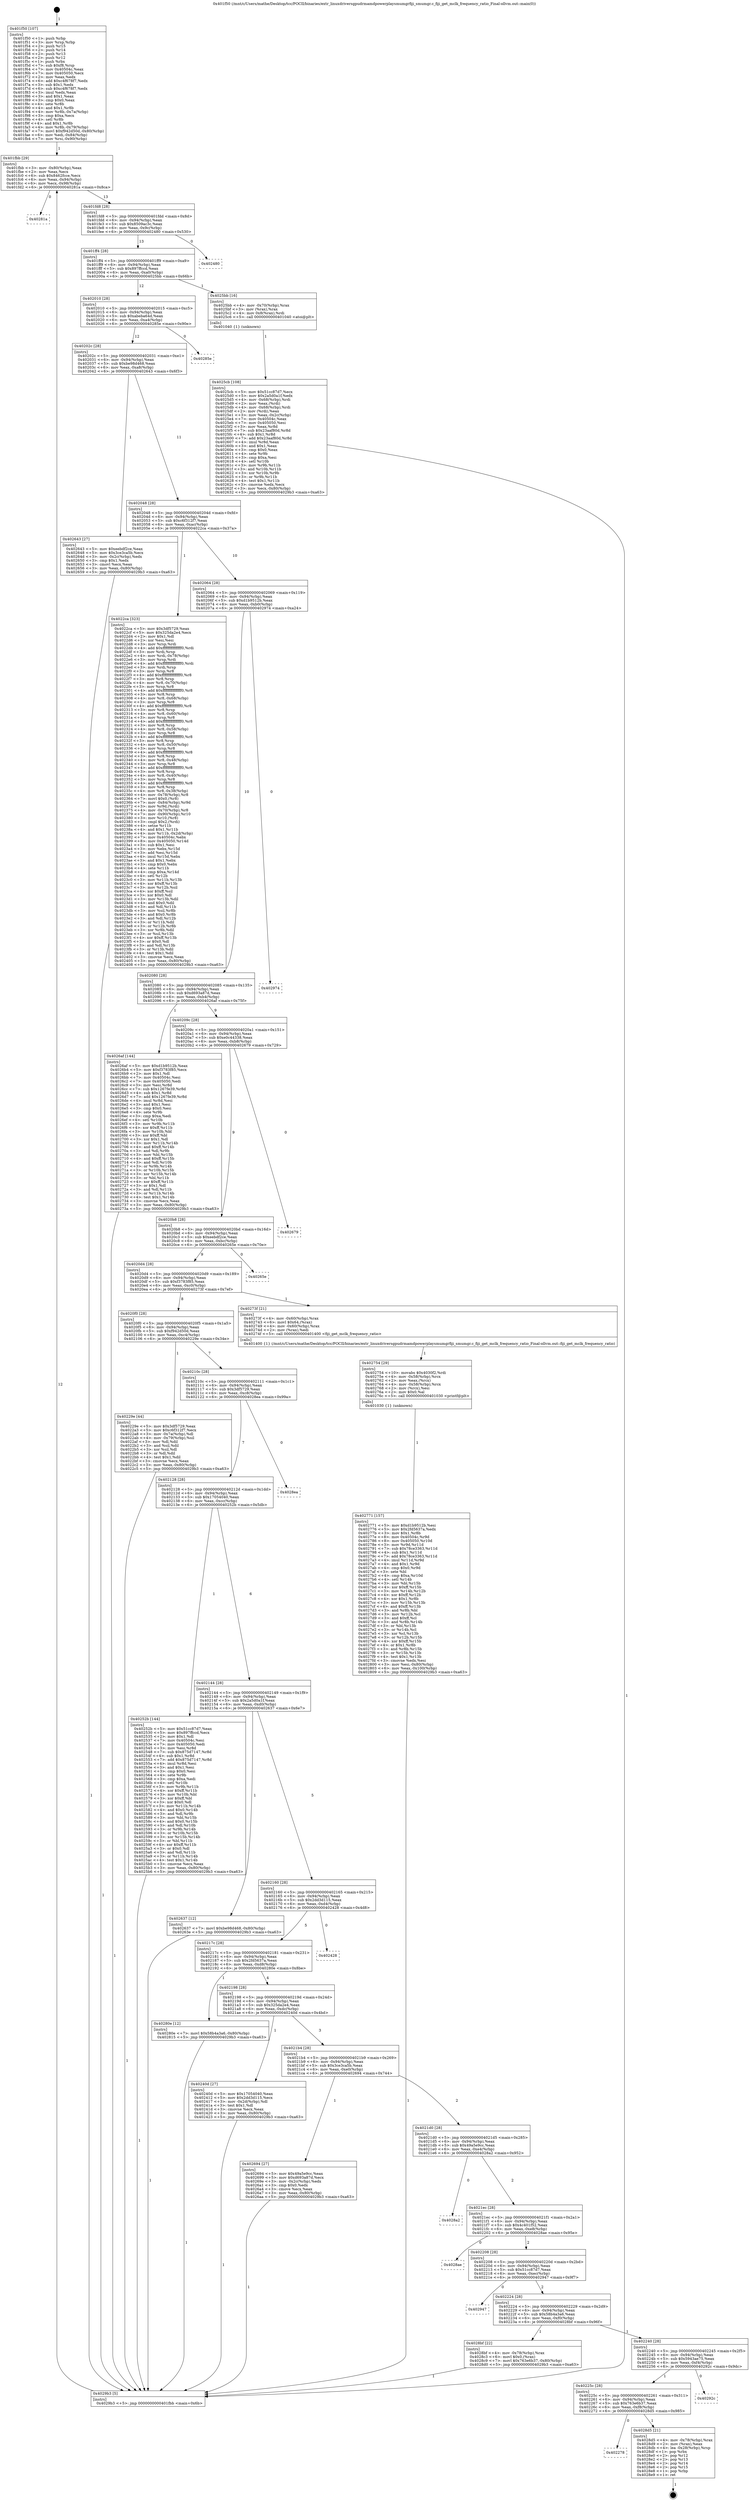 digraph "0x401f50" {
  label = "0x401f50 (/mnt/c/Users/mathe/Desktop/tcc/POCII/binaries/extr_linuxdriversgpudrmamdpowerplaysmumgrfiji_smumgr.c_fiji_get_mclk_frequency_ratio_Final-ollvm.out::main(0))"
  labelloc = "t"
  node[shape=record]

  Entry [label="",width=0.3,height=0.3,shape=circle,fillcolor=black,style=filled]
  "0x401fbb" [label="{
     0x401fbb [29]\l
     | [instrs]\l
     &nbsp;&nbsp;0x401fbb \<+3\>: mov -0x80(%rbp),%eax\l
     &nbsp;&nbsp;0x401fbe \<+2\>: mov %eax,%ecx\l
     &nbsp;&nbsp;0x401fc0 \<+6\>: sub $0x8462fcce,%ecx\l
     &nbsp;&nbsp;0x401fc6 \<+6\>: mov %eax,-0x94(%rbp)\l
     &nbsp;&nbsp;0x401fcc \<+6\>: mov %ecx,-0x98(%rbp)\l
     &nbsp;&nbsp;0x401fd2 \<+6\>: je 000000000040281a \<main+0x8ca\>\l
  }"]
  "0x40281a" [label="{
     0x40281a\l
  }", style=dashed]
  "0x401fd8" [label="{
     0x401fd8 [28]\l
     | [instrs]\l
     &nbsp;&nbsp;0x401fd8 \<+5\>: jmp 0000000000401fdd \<main+0x8d\>\l
     &nbsp;&nbsp;0x401fdd \<+6\>: mov -0x94(%rbp),%eax\l
     &nbsp;&nbsp;0x401fe3 \<+5\>: sub $0x8509ac3c,%eax\l
     &nbsp;&nbsp;0x401fe8 \<+6\>: mov %eax,-0x9c(%rbp)\l
     &nbsp;&nbsp;0x401fee \<+6\>: je 0000000000402480 \<main+0x530\>\l
  }"]
  Exit [label="",width=0.3,height=0.3,shape=circle,fillcolor=black,style=filled,peripheries=2]
  "0x402480" [label="{
     0x402480\l
  }", style=dashed]
  "0x401ff4" [label="{
     0x401ff4 [28]\l
     | [instrs]\l
     &nbsp;&nbsp;0x401ff4 \<+5\>: jmp 0000000000401ff9 \<main+0xa9\>\l
     &nbsp;&nbsp;0x401ff9 \<+6\>: mov -0x94(%rbp),%eax\l
     &nbsp;&nbsp;0x401fff \<+5\>: sub $0x897ffccd,%eax\l
     &nbsp;&nbsp;0x402004 \<+6\>: mov %eax,-0xa0(%rbp)\l
     &nbsp;&nbsp;0x40200a \<+6\>: je 00000000004025bb \<main+0x66b\>\l
  }"]
  "0x402278" [label="{
     0x402278\l
  }", style=dashed]
  "0x4025bb" [label="{
     0x4025bb [16]\l
     | [instrs]\l
     &nbsp;&nbsp;0x4025bb \<+4\>: mov -0x70(%rbp),%rax\l
     &nbsp;&nbsp;0x4025bf \<+3\>: mov (%rax),%rax\l
     &nbsp;&nbsp;0x4025c2 \<+4\>: mov 0x8(%rax),%rdi\l
     &nbsp;&nbsp;0x4025c6 \<+5\>: call 0000000000401040 \<atoi@plt\>\l
     | [calls]\l
     &nbsp;&nbsp;0x401040 \{1\} (unknown)\l
  }"]
  "0x402010" [label="{
     0x402010 [28]\l
     | [instrs]\l
     &nbsp;&nbsp;0x402010 \<+5\>: jmp 0000000000402015 \<main+0xc5\>\l
     &nbsp;&nbsp;0x402015 \<+6\>: mov -0x94(%rbp),%eax\l
     &nbsp;&nbsp;0x40201b \<+5\>: sub $0xabeba64d,%eax\l
     &nbsp;&nbsp;0x402020 \<+6\>: mov %eax,-0xa4(%rbp)\l
     &nbsp;&nbsp;0x402026 \<+6\>: je 000000000040285e \<main+0x90e\>\l
  }"]
  "0x4028d5" [label="{
     0x4028d5 [21]\l
     | [instrs]\l
     &nbsp;&nbsp;0x4028d5 \<+4\>: mov -0x78(%rbp),%rax\l
     &nbsp;&nbsp;0x4028d9 \<+2\>: mov (%rax),%eax\l
     &nbsp;&nbsp;0x4028db \<+4\>: lea -0x28(%rbp),%rsp\l
     &nbsp;&nbsp;0x4028df \<+1\>: pop %rbx\l
     &nbsp;&nbsp;0x4028e0 \<+2\>: pop %r12\l
     &nbsp;&nbsp;0x4028e2 \<+2\>: pop %r13\l
     &nbsp;&nbsp;0x4028e4 \<+2\>: pop %r14\l
     &nbsp;&nbsp;0x4028e6 \<+2\>: pop %r15\l
     &nbsp;&nbsp;0x4028e8 \<+1\>: pop %rbp\l
     &nbsp;&nbsp;0x4028e9 \<+1\>: ret\l
  }"]
  "0x40285e" [label="{
     0x40285e\l
  }", style=dashed]
  "0x40202c" [label="{
     0x40202c [28]\l
     | [instrs]\l
     &nbsp;&nbsp;0x40202c \<+5\>: jmp 0000000000402031 \<main+0xe1\>\l
     &nbsp;&nbsp;0x402031 \<+6\>: mov -0x94(%rbp),%eax\l
     &nbsp;&nbsp;0x402037 \<+5\>: sub $0xbe98d468,%eax\l
     &nbsp;&nbsp;0x40203c \<+6\>: mov %eax,-0xa8(%rbp)\l
     &nbsp;&nbsp;0x402042 \<+6\>: je 0000000000402643 \<main+0x6f3\>\l
  }"]
  "0x40225c" [label="{
     0x40225c [28]\l
     | [instrs]\l
     &nbsp;&nbsp;0x40225c \<+5\>: jmp 0000000000402261 \<main+0x311\>\l
     &nbsp;&nbsp;0x402261 \<+6\>: mov -0x94(%rbp),%eax\l
     &nbsp;&nbsp;0x402267 \<+5\>: sub $0x763e6b37,%eax\l
     &nbsp;&nbsp;0x40226c \<+6\>: mov %eax,-0xf8(%rbp)\l
     &nbsp;&nbsp;0x402272 \<+6\>: je 00000000004028d5 \<main+0x985\>\l
  }"]
  "0x402643" [label="{
     0x402643 [27]\l
     | [instrs]\l
     &nbsp;&nbsp;0x402643 \<+5\>: mov $0xeebdf2ce,%eax\l
     &nbsp;&nbsp;0x402648 \<+5\>: mov $0x3ce3ca5b,%ecx\l
     &nbsp;&nbsp;0x40264d \<+3\>: mov -0x2c(%rbp),%edx\l
     &nbsp;&nbsp;0x402650 \<+3\>: cmp $0x1,%edx\l
     &nbsp;&nbsp;0x402653 \<+3\>: cmovl %ecx,%eax\l
     &nbsp;&nbsp;0x402656 \<+3\>: mov %eax,-0x80(%rbp)\l
     &nbsp;&nbsp;0x402659 \<+5\>: jmp 00000000004029b3 \<main+0xa63\>\l
  }"]
  "0x402048" [label="{
     0x402048 [28]\l
     | [instrs]\l
     &nbsp;&nbsp;0x402048 \<+5\>: jmp 000000000040204d \<main+0xfd\>\l
     &nbsp;&nbsp;0x40204d \<+6\>: mov -0x94(%rbp),%eax\l
     &nbsp;&nbsp;0x402053 \<+5\>: sub $0xc6f312f7,%eax\l
     &nbsp;&nbsp;0x402058 \<+6\>: mov %eax,-0xac(%rbp)\l
     &nbsp;&nbsp;0x40205e \<+6\>: je 00000000004022ca \<main+0x37a\>\l
  }"]
  "0x40292c" [label="{
     0x40292c\l
  }", style=dashed]
  "0x4022ca" [label="{
     0x4022ca [323]\l
     | [instrs]\l
     &nbsp;&nbsp;0x4022ca \<+5\>: mov $0x3df5729,%eax\l
     &nbsp;&nbsp;0x4022cf \<+5\>: mov $0x325da2e4,%ecx\l
     &nbsp;&nbsp;0x4022d4 \<+2\>: mov $0x1,%dl\l
     &nbsp;&nbsp;0x4022d6 \<+2\>: xor %esi,%esi\l
     &nbsp;&nbsp;0x4022d8 \<+3\>: mov %rsp,%rdi\l
     &nbsp;&nbsp;0x4022db \<+4\>: add $0xfffffffffffffff0,%rdi\l
     &nbsp;&nbsp;0x4022df \<+3\>: mov %rdi,%rsp\l
     &nbsp;&nbsp;0x4022e2 \<+4\>: mov %rdi,-0x78(%rbp)\l
     &nbsp;&nbsp;0x4022e6 \<+3\>: mov %rsp,%rdi\l
     &nbsp;&nbsp;0x4022e9 \<+4\>: add $0xfffffffffffffff0,%rdi\l
     &nbsp;&nbsp;0x4022ed \<+3\>: mov %rdi,%rsp\l
     &nbsp;&nbsp;0x4022f0 \<+3\>: mov %rsp,%r8\l
     &nbsp;&nbsp;0x4022f3 \<+4\>: add $0xfffffffffffffff0,%r8\l
     &nbsp;&nbsp;0x4022f7 \<+3\>: mov %r8,%rsp\l
     &nbsp;&nbsp;0x4022fa \<+4\>: mov %r8,-0x70(%rbp)\l
     &nbsp;&nbsp;0x4022fe \<+3\>: mov %rsp,%r8\l
     &nbsp;&nbsp;0x402301 \<+4\>: add $0xfffffffffffffff0,%r8\l
     &nbsp;&nbsp;0x402305 \<+3\>: mov %r8,%rsp\l
     &nbsp;&nbsp;0x402308 \<+4\>: mov %r8,-0x68(%rbp)\l
     &nbsp;&nbsp;0x40230c \<+3\>: mov %rsp,%r8\l
     &nbsp;&nbsp;0x40230f \<+4\>: add $0xfffffffffffffff0,%r8\l
     &nbsp;&nbsp;0x402313 \<+3\>: mov %r8,%rsp\l
     &nbsp;&nbsp;0x402316 \<+4\>: mov %r8,-0x60(%rbp)\l
     &nbsp;&nbsp;0x40231a \<+3\>: mov %rsp,%r8\l
     &nbsp;&nbsp;0x40231d \<+4\>: add $0xfffffffffffffff0,%r8\l
     &nbsp;&nbsp;0x402321 \<+3\>: mov %r8,%rsp\l
     &nbsp;&nbsp;0x402324 \<+4\>: mov %r8,-0x58(%rbp)\l
     &nbsp;&nbsp;0x402328 \<+3\>: mov %rsp,%r8\l
     &nbsp;&nbsp;0x40232b \<+4\>: add $0xfffffffffffffff0,%r8\l
     &nbsp;&nbsp;0x40232f \<+3\>: mov %r8,%rsp\l
     &nbsp;&nbsp;0x402332 \<+4\>: mov %r8,-0x50(%rbp)\l
     &nbsp;&nbsp;0x402336 \<+3\>: mov %rsp,%r8\l
     &nbsp;&nbsp;0x402339 \<+4\>: add $0xfffffffffffffff0,%r8\l
     &nbsp;&nbsp;0x40233d \<+3\>: mov %r8,%rsp\l
     &nbsp;&nbsp;0x402340 \<+4\>: mov %r8,-0x48(%rbp)\l
     &nbsp;&nbsp;0x402344 \<+3\>: mov %rsp,%r8\l
     &nbsp;&nbsp;0x402347 \<+4\>: add $0xfffffffffffffff0,%r8\l
     &nbsp;&nbsp;0x40234b \<+3\>: mov %r8,%rsp\l
     &nbsp;&nbsp;0x40234e \<+4\>: mov %r8,-0x40(%rbp)\l
     &nbsp;&nbsp;0x402352 \<+3\>: mov %rsp,%r8\l
     &nbsp;&nbsp;0x402355 \<+4\>: add $0xfffffffffffffff0,%r8\l
     &nbsp;&nbsp;0x402359 \<+3\>: mov %r8,%rsp\l
     &nbsp;&nbsp;0x40235c \<+4\>: mov %r8,-0x38(%rbp)\l
     &nbsp;&nbsp;0x402360 \<+4\>: mov -0x78(%rbp),%r8\l
     &nbsp;&nbsp;0x402364 \<+7\>: movl $0x0,(%r8)\l
     &nbsp;&nbsp;0x40236b \<+7\>: mov -0x84(%rbp),%r9d\l
     &nbsp;&nbsp;0x402372 \<+3\>: mov %r9d,(%rdi)\l
     &nbsp;&nbsp;0x402375 \<+4\>: mov -0x70(%rbp),%r8\l
     &nbsp;&nbsp;0x402379 \<+7\>: mov -0x90(%rbp),%r10\l
     &nbsp;&nbsp;0x402380 \<+3\>: mov %r10,(%r8)\l
     &nbsp;&nbsp;0x402383 \<+3\>: cmpl $0x2,(%rdi)\l
     &nbsp;&nbsp;0x402386 \<+4\>: setne %r11b\l
     &nbsp;&nbsp;0x40238a \<+4\>: and $0x1,%r11b\l
     &nbsp;&nbsp;0x40238e \<+4\>: mov %r11b,-0x2d(%rbp)\l
     &nbsp;&nbsp;0x402392 \<+7\>: mov 0x40504c,%ebx\l
     &nbsp;&nbsp;0x402399 \<+8\>: mov 0x405050,%r14d\l
     &nbsp;&nbsp;0x4023a1 \<+3\>: sub $0x1,%esi\l
     &nbsp;&nbsp;0x4023a4 \<+3\>: mov %ebx,%r15d\l
     &nbsp;&nbsp;0x4023a7 \<+3\>: add %esi,%r15d\l
     &nbsp;&nbsp;0x4023aa \<+4\>: imul %r15d,%ebx\l
     &nbsp;&nbsp;0x4023ae \<+3\>: and $0x1,%ebx\l
     &nbsp;&nbsp;0x4023b1 \<+3\>: cmp $0x0,%ebx\l
     &nbsp;&nbsp;0x4023b4 \<+4\>: sete %r11b\l
     &nbsp;&nbsp;0x4023b8 \<+4\>: cmp $0xa,%r14d\l
     &nbsp;&nbsp;0x4023bc \<+4\>: setl %r12b\l
     &nbsp;&nbsp;0x4023c0 \<+3\>: mov %r11b,%r13b\l
     &nbsp;&nbsp;0x4023c3 \<+4\>: xor $0xff,%r13b\l
     &nbsp;&nbsp;0x4023c7 \<+3\>: mov %r12b,%sil\l
     &nbsp;&nbsp;0x4023ca \<+4\>: xor $0xff,%sil\l
     &nbsp;&nbsp;0x4023ce \<+3\>: xor $0x0,%dl\l
     &nbsp;&nbsp;0x4023d1 \<+3\>: mov %r13b,%dil\l
     &nbsp;&nbsp;0x4023d4 \<+4\>: and $0x0,%dil\l
     &nbsp;&nbsp;0x4023d8 \<+3\>: and %dl,%r11b\l
     &nbsp;&nbsp;0x4023db \<+3\>: mov %sil,%r8b\l
     &nbsp;&nbsp;0x4023de \<+4\>: and $0x0,%r8b\l
     &nbsp;&nbsp;0x4023e2 \<+3\>: and %dl,%r12b\l
     &nbsp;&nbsp;0x4023e5 \<+3\>: or %r11b,%dil\l
     &nbsp;&nbsp;0x4023e8 \<+3\>: or %r12b,%r8b\l
     &nbsp;&nbsp;0x4023eb \<+3\>: xor %r8b,%dil\l
     &nbsp;&nbsp;0x4023ee \<+3\>: or %sil,%r13b\l
     &nbsp;&nbsp;0x4023f1 \<+4\>: xor $0xff,%r13b\l
     &nbsp;&nbsp;0x4023f5 \<+3\>: or $0x0,%dl\l
     &nbsp;&nbsp;0x4023f8 \<+3\>: and %dl,%r13b\l
     &nbsp;&nbsp;0x4023fb \<+3\>: or %r13b,%dil\l
     &nbsp;&nbsp;0x4023fe \<+4\>: test $0x1,%dil\l
     &nbsp;&nbsp;0x402402 \<+3\>: cmovne %ecx,%eax\l
     &nbsp;&nbsp;0x402405 \<+3\>: mov %eax,-0x80(%rbp)\l
     &nbsp;&nbsp;0x402408 \<+5\>: jmp 00000000004029b3 \<main+0xa63\>\l
  }"]
  "0x402064" [label="{
     0x402064 [28]\l
     | [instrs]\l
     &nbsp;&nbsp;0x402064 \<+5\>: jmp 0000000000402069 \<main+0x119\>\l
     &nbsp;&nbsp;0x402069 \<+6\>: mov -0x94(%rbp),%eax\l
     &nbsp;&nbsp;0x40206f \<+5\>: sub $0xd1b9512b,%eax\l
     &nbsp;&nbsp;0x402074 \<+6\>: mov %eax,-0xb0(%rbp)\l
     &nbsp;&nbsp;0x40207a \<+6\>: je 0000000000402974 \<main+0xa24\>\l
  }"]
  "0x402240" [label="{
     0x402240 [28]\l
     | [instrs]\l
     &nbsp;&nbsp;0x402240 \<+5\>: jmp 0000000000402245 \<main+0x2f5\>\l
     &nbsp;&nbsp;0x402245 \<+6\>: mov -0x94(%rbp),%eax\l
     &nbsp;&nbsp;0x40224b \<+5\>: sub $0x5943ae75,%eax\l
     &nbsp;&nbsp;0x402250 \<+6\>: mov %eax,-0xf4(%rbp)\l
     &nbsp;&nbsp;0x402256 \<+6\>: je 000000000040292c \<main+0x9dc\>\l
  }"]
  "0x402974" [label="{
     0x402974\l
  }", style=dashed]
  "0x402080" [label="{
     0x402080 [28]\l
     | [instrs]\l
     &nbsp;&nbsp;0x402080 \<+5\>: jmp 0000000000402085 \<main+0x135\>\l
     &nbsp;&nbsp;0x402085 \<+6\>: mov -0x94(%rbp),%eax\l
     &nbsp;&nbsp;0x40208b \<+5\>: sub $0xd693a87d,%eax\l
     &nbsp;&nbsp;0x402090 \<+6\>: mov %eax,-0xb4(%rbp)\l
     &nbsp;&nbsp;0x402096 \<+6\>: je 00000000004026af \<main+0x75f\>\l
  }"]
  "0x4028bf" [label="{
     0x4028bf [22]\l
     | [instrs]\l
     &nbsp;&nbsp;0x4028bf \<+4\>: mov -0x78(%rbp),%rax\l
     &nbsp;&nbsp;0x4028c3 \<+6\>: movl $0x0,(%rax)\l
     &nbsp;&nbsp;0x4028c9 \<+7\>: movl $0x763e6b37,-0x80(%rbp)\l
     &nbsp;&nbsp;0x4028d0 \<+5\>: jmp 00000000004029b3 \<main+0xa63\>\l
  }"]
  "0x4026af" [label="{
     0x4026af [144]\l
     | [instrs]\l
     &nbsp;&nbsp;0x4026af \<+5\>: mov $0xd1b9512b,%eax\l
     &nbsp;&nbsp;0x4026b4 \<+5\>: mov $0xf3783f85,%ecx\l
     &nbsp;&nbsp;0x4026b9 \<+2\>: mov $0x1,%dl\l
     &nbsp;&nbsp;0x4026bb \<+7\>: mov 0x40504c,%esi\l
     &nbsp;&nbsp;0x4026c2 \<+7\>: mov 0x405050,%edi\l
     &nbsp;&nbsp;0x4026c9 \<+3\>: mov %esi,%r8d\l
     &nbsp;&nbsp;0x4026cc \<+7\>: sub $0x1267fe39,%r8d\l
     &nbsp;&nbsp;0x4026d3 \<+4\>: sub $0x1,%r8d\l
     &nbsp;&nbsp;0x4026d7 \<+7\>: add $0x1267fe39,%r8d\l
     &nbsp;&nbsp;0x4026de \<+4\>: imul %r8d,%esi\l
     &nbsp;&nbsp;0x4026e2 \<+3\>: and $0x1,%esi\l
     &nbsp;&nbsp;0x4026e5 \<+3\>: cmp $0x0,%esi\l
     &nbsp;&nbsp;0x4026e8 \<+4\>: sete %r9b\l
     &nbsp;&nbsp;0x4026ec \<+3\>: cmp $0xa,%edi\l
     &nbsp;&nbsp;0x4026ef \<+4\>: setl %r10b\l
     &nbsp;&nbsp;0x4026f3 \<+3\>: mov %r9b,%r11b\l
     &nbsp;&nbsp;0x4026f6 \<+4\>: xor $0xff,%r11b\l
     &nbsp;&nbsp;0x4026fa \<+3\>: mov %r10b,%bl\l
     &nbsp;&nbsp;0x4026fd \<+3\>: xor $0xff,%bl\l
     &nbsp;&nbsp;0x402700 \<+3\>: xor $0x1,%dl\l
     &nbsp;&nbsp;0x402703 \<+3\>: mov %r11b,%r14b\l
     &nbsp;&nbsp;0x402706 \<+4\>: and $0xff,%r14b\l
     &nbsp;&nbsp;0x40270a \<+3\>: and %dl,%r9b\l
     &nbsp;&nbsp;0x40270d \<+3\>: mov %bl,%r15b\l
     &nbsp;&nbsp;0x402710 \<+4\>: and $0xff,%r15b\l
     &nbsp;&nbsp;0x402714 \<+3\>: and %dl,%r10b\l
     &nbsp;&nbsp;0x402717 \<+3\>: or %r9b,%r14b\l
     &nbsp;&nbsp;0x40271a \<+3\>: or %r10b,%r15b\l
     &nbsp;&nbsp;0x40271d \<+3\>: xor %r15b,%r14b\l
     &nbsp;&nbsp;0x402720 \<+3\>: or %bl,%r11b\l
     &nbsp;&nbsp;0x402723 \<+4\>: xor $0xff,%r11b\l
     &nbsp;&nbsp;0x402727 \<+3\>: or $0x1,%dl\l
     &nbsp;&nbsp;0x40272a \<+3\>: and %dl,%r11b\l
     &nbsp;&nbsp;0x40272d \<+3\>: or %r11b,%r14b\l
     &nbsp;&nbsp;0x402730 \<+4\>: test $0x1,%r14b\l
     &nbsp;&nbsp;0x402734 \<+3\>: cmovne %ecx,%eax\l
     &nbsp;&nbsp;0x402737 \<+3\>: mov %eax,-0x80(%rbp)\l
     &nbsp;&nbsp;0x40273a \<+5\>: jmp 00000000004029b3 \<main+0xa63\>\l
  }"]
  "0x40209c" [label="{
     0x40209c [28]\l
     | [instrs]\l
     &nbsp;&nbsp;0x40209c \<+5\>: jmp 00000000004020a1 \<main+0x151\>\l
     &nbsp;&nbsp;0x4020a1 \<+6\>: mov -0x94(%rbp),%eax\l
     &nbsp;&nbsp;0x4020a7 \<+5\>: sub $0xe0c44338,%eax\l
     &nbsp;&nbsp;0x4020ac \<+6\>: mov %eax,-0xb8(%rbp)\l
     &nbsp;&nbsp;0x4020b2 \<+6\>: je 0000000000402679 \<main+0x729\>\l
  }"]
  "0x402224" [label="{
     0x402224 [28]\l
     | [instrs]\l
     &nbsp;&nbsp;0x402224 \<+5\>: jmp 0000000000402229 \<main+0x2d9\>\l
     &nbsp;&nbsp;0x402229 \<+6\>: mov -0x94(%rbp),%eax\l
     &nbsp;&nbsp;0x40222f \<+5\>: sub $0x58b4a3a6,%eax\l
     &nbsp;&nbsp;0x402234 \<+6\>: mov %eax,-0xf0(%rbp)\l
     &nbsp;&nbsp;0x40223a \<+6\>: je 00000000004028bf \<main+0x96f\>\l
  }"]
  "0x402679" [label="{
     0x402679\l
  }", style=dashed]
  "0x4020b8" [label="{
     0x4020b8 [28]\l
     | [instrs]\l
     &nbsp;&nbsp;0x4020b8 \<+5\>: jmp 00000000004020bd \<main+0x16d\>\l
     &nbsp;&nbsp;0x4020bd \<+6\>: mov -0x94(%rbp),%eax\l
     &nbsp;&nbsp;0x4020c3 \<+5\>: sub $0xeebdf2ce,%eax\l
     &nbsp;&nbsp;0x4020c8 \<+6\>: mov %eax,-0xbc(%rbp)\l
     &nbsp;&nbsp;0x4020ce \<+6\>: je 000000000040265e \<main+0x70e\>\l
  }"]
  "0x402947" [label="{
     0x402947\l
  }", style=dashed]
  "0x40265e" [label="{
     0x40265e\l
  }", style=dashed]
  "0x4020d4" [label="{
     0x4020d4 [28]\l
     | [instrs]\l
     &nbsp;&nbsp;0x4020d4 \<+5\>: jmp 00000000004020d9 \<main+0x189\>\l
     &nbsp;&nbsp;0x4020d9 \<+6\>: mov -0x94(%rbp),%eax\l
     &nbsp;&nbsp;0x4020df \<+5\>: sub $0xf3783f85,%eax\l
     &nbsp;&nbsp;0x4020e4 \<+6\>: mov %eax,-0xc0(%rbp)\l
     &nbsp;&nbsp;0x4020ea \<+6\>: je 000000000040273f \<main+0x7ef\>\l
  }"]
  "0x402208" [label="{
     0x402208 [28]\l
     | [instrs]\l
     &nbsp;&nbsp;0x402208 \<+5\>: jmp 000000000040220d \<main+0x2bd\>\l
     &nbsp;&nbsp;0x40220d \<+6\>: mov -0x94(%rbp),%eax\l
     &nbsp;&nbsp;0x402213 \<+5\>: sub $0x51cc87d7,%eax\l
     &nbsp;&nbsp;0x402218 \<+6\>: mov %eax,-0xec(%rbp)\l
     &nbsp;&nbsp;0x40221e \<+6\>: je 0000000000402947 \<main+0x9f7\>\l
  }"]
  "0x40273f" [label="{
     0x40273f [21]\l
     | [instrs]\l
     &nbsp;&nbsp;0x40273f \<+4\>: mov -0x60(%rbp),%rax\l
     &nbsp;&nbsp;0x402743 \<+6\>: movl $0x64,(%rax)\l
     &nbsp;&nbsp;0x402749 \<+4\>: mov -0x60(%rbp),%rax\l
     &nbsp;&nbsp;0x40274d \<+2\>: mov (%rax),%edi\l
     &nbsp;&nbsp;0x40274f \<+5\>: call 0000000000401400 \<fiji_get_mclk_frequency_ratio\>\l
     | [calls]\l
     &nbsp;&nbsp;0x401400 \{1\} (/mnt/c/Users/mathe/Desktop/tcc/POCII/binaries/extr_linuxdriversgpudrmamdpowerplaysmumgrfiji_smumgr.c_fiji_get_mclk_frequency_ratio_Final-ollvm.out::fiji_get_mclk_frequency_ratio)\l
  }"]
  "0x4020f0" [label="{
     0x4020f0 [28]\l
     | [instrs]\l
     &nbsp;&nbsp;0x4020f0 \<+5\>: jmp 00000000004020f5 \<main+0x1a5\>\l
     &nbsp;&nbsp;0x4020f5 \<+6\>: mov -0x94(%rbp),%eax\l
     &nbsp;&nbsp;0x4020fb \<+5\>: sub $0xf942d50d,%eax\l
     &nbsp;&nbsp;0x402100 \<+6\>: mov %eax,-0xc4(%rbp)\l
     &nbsp;&nbsp;0x402106 \<+6\>: je 000000000040229e \<main+0x34e\>\l
  }"]
  "0x4028ae" [label="{
     0x4028ae\l
  }", style=dashed]
  "0x40229e" [label="{
     0x40229e [44]\l
     | [instrs]\l
     &nbsp;&nbsp;0x40229e \<+5\>: mov $0x3df5729,%eax\l
     &nbsp;&nbsp;0x4022a3 \<+5\>: mov $0xc6f312f7,%ecx\l
     &nbsp;&nbsp;0x4022a8 \<+3\>: mov -0x7a(%rbp),%dl\l
     &nbsp;&nbsp;0x4022ab \<+4\>: mov -0x79(%rbp),%sil\l
     &nbsp;&nbsp;0x4022af \<+3\>: mov %dl,%dil\l
     &nbsp;&nbsp;0x4022b2 \<+3\>: and %sil,%dil\l
     &nbsp;&nbsp;0x4022b5 \<+3\>: xor %sil,%dl\l
     &nbsp;&nbsp;0x4022b8 \<+3\>: or %dl,%dil\l
     &nbsp;&nbsp;0x4022bb \<+4\>: test $0x1,%dil\l
     &nbsp;&nbsp;0x4022bf \<+3\>: cmovne %ecx,%eax\l
     &nbsp;&nbsp;0x4022c2 \<+3\>: mov %eax,-0x80(%rbp)\l
     &nbsp;&nbsp;0x4022c5 \<+5\>: jmp 00000000004029b3 \<main+0xa63\>\l
  }"]
  "0x40210c" [label="{
     0x40210c [28]\l
     | [instrs]\l
     &nbsp;&nbsp;0x40210c \<+5\>: jmp 0000000000402111 \<main+0x1c1\>\l
     &nbsp;&nbsp;0x402111 \<+6\>: mov -0x94(%rbp),%eax\l
     &nbsp;&nbsp;0x402117 \<+5\>: sub $0x3df5729,%eax\l
     &nbsp;&nbsp;0x40211c \<+6\>: mov %eax,-0xc8(%rbp)\l
     &nbsp;&nbsp;0x402122 \<+6\>: je 00000000004028ea \<main+0x99a\>\l
  }"]
  "0x4029b3" [label="{
     0x4029b3 [5]\l
     | [instrs]\l
     &nbsp;&nbsp;0x4029b3 \<+5\>: jmp 0000000000401fbb \<main+0x6b\>\l
  }"]
  "0x401f50" [label="{
     0x401f50 [107]\l
     | [instrs]\l
     &nbsp;&nbsp;0x401f50 \<+1\>: push %rbp\l
     &nbsp;&nbsp;0x401f51 \<+3\>: mov %rsp,%rbp\l
     &nbsp;&nbsp;0x401f54 \<+2\>: push %r15\l
     &nbsp;&nbsp;0x401f56 \<+2\>: push %r14\l
     &nbsp;&nbsp;0x401f58 \<+2\>: push %r13\l
     &nbsp;&nbsp;0x401f5a \<+2\>: push %r12\l
     &nbsp;&nbsp;0x401f5c \<+1\>: push %rbx\l
     &nbsp;&nbsp;0x401f5d \<+7\>: sub $0xf8,%rsp\l
     &nbsp;&nbsp;0x401f64 \<+7\>: mov 0x40504c,%eax\l
     &nbsp;&nbsp;0x401f6b \<+7\>: mov 0x405050,%ecx\l
     &nbsp;&nbsp;0x401f72 \<+2\>: mov %eax,%edx\l
     &nbsp;&nbsp;0x401f74 \<+6\>: add $0xc4f678f7,%edx\l
     &nbsp;&nbsp;0x401f7a \<+3\>: sub $0x1,%edx\l
     &nbsp;&nbsp;0x401f7d \<+6\>: sub $0xc4f678f7,%edx\l
     &nbsp;&nbsp;0x401f83 \<+3\>: imul %edx,%eax\l
     &nbsp;&nbsp;0x401f86 \<+3\>: and $0x1,%eax\l
     &nbsp;&nbsp;0x401f89 \<+3\>: cmp $0x0,%eax\l
     &nbsp;&nbsp;0x401f8c \<+4\>: sete %r8b\l
     &nbsp;&nbsp;0x401f90 \<+4\>: and $0x1,%r8b\l
     &nbsp;&nbsp;0x401f94 \<+4\>: mov %r8b,-0x7a(%rbp)\l
     &nbsp;&nbsp;0x401f98 \<+3\>: cmp $0xa,%ecx\l
     &nbsp;&nbsp;0x401f9b \<+4\>: setl %r8b\l
     &nbsp;&nbsp;0x401f9f \<+4\>: and $0x1,%r8b\l
     &nbsp;&nbsp;0x401fa3 \<+4\>: mov %r8b,-0x79(%rbp)\l
     &nbsp;&nbsp;0x401fa7 \<+7\>: movl $0xf942d50d,-0x80(%rbp)\l
     &nbsp;&nbsp;0x401fae \<+6\>: mov %edi,-0x84(%rbp)\l
     &nbsp;&nbsp;0x401fb4 \<+7\>: mov %rsi,-0x90(%rbp)\l
  }"]
  "0x4021ec" [label="{
     0x4021ec [28]\l
     | [instrs]\l
     &nbsp;&nbsp;0x4021ec \<+5\>: jmp 00000000004021f1 \<main+0x2a1\>\l
     &nbsp;&nbsp;0x4021f1 \<+6\>: mov -0x94(%rbp),%eax\l
     &nbsp;&nbsp;0x4021f7 \<+5\>: sub $0x4c401f52,%eax\l
     &nbsp;&nbsp;0x4021fc \<+6\>: mov %eax,-0xe8(%rbp)\l
     &nbsp;&nbsp;0x402202 \<+6\>: je 00000000004028ae \<main+0x95e\>\l
  }"]
  "0x4028a2" [label="{
     0x4028a2\l
  }", style=dashed]
  "0x4028ea" [label="{
     0x4028ea\l
  }", style=dashed]
  "0x402128" [label="{
     0x402128 [28]\l
     | [instrs]\l
     &nbsp;&nbsp;0x402128 \<+5\>: jmp 000000000040212d \<main+0x1dd\>\l
     &nbsp;&nbsp;0x40212d \<+6\>: mov -0x94(%rbp),%eax\l
     &nbsp;&nbsp;0x402133 \<+5\>: sub $0x17054040,%eax\l
     &nbsp;&nbsp;0x402138 \<+6\>: mov %eax,-0xcc(%rbp)\l
     &nbsp;&nbsp;0x40213e \<+6\>: je 000000000040252b \<main+0x5db\>\l
  }"]
  "0x402771" [label="{
     0x402771 [157]\l
     | [instrs]\l
     &nbsp;&nbsp;0x402771 \<+5\>: mov $0xd1b9512b,%esi\l
     &nbsp;&nbsp;0x402776 \<+5\>: mov $0x2fd5637a,%edx\l
     &nbsp;&nbsp;0x40277b \<+3\>: mov $0x1,%r8b\l
     &nbsp;&nbsp;0x40277e \<+8\>: mov 0x40504c,%r9d\l
     &nbsp;&nbsp;0x402786 \<+8\>: mov 0x405050,%r10d\l
     &nbsp;&nbsp;0x40278e \<+3\>: mov %r9d,%r11d\l
     &nbsp;&nbsp;0x402791 \<+7\>: sub $0x78ce3363,%r11d\l
     &nbsp;&nbsp;0x402798 \<+4\>: sub $0x1,%r11d\l
     &nbsp;&nbsp;0x40279c \<+7\>: add $0x78ce3363,%r11d\l
     &nbsp;&nbsp;0x4027a3 \<+4\>: imul %r11d,%r9d\l
     &nbsp;&nbsp;0x4027a7 \<+4\>: and $0x1,%r9d\l
     &nbsp;&nbsp;0x4027ab \<+4\>: cmp $0x0,%r9d\l
     &nbsp;&nbsp;0x4027af \<+3\>: sete %bl\l
     &nbsp;&nbsp;0x4027b2 \<+4\>: cmp $0xa,%r10d\l
     &nbsp;&nbsp;0x4027b6 \<+4\>: setl %r14b\l
     &nbsp;&nbsp;0x4027ba \<+3\>: mov %bl,%r15b\l
     &nbsp;&nbsp;0x4027bd \<+4\>: xor $0xff,%r15b\l
     &nbsp;&nbsp;0x4027c1 \<+3\>: mov %r14b,%r12b\l
     &nbsp;&nbsp;0x4027c4 \<+4\>: xor $0xff,%r12b\l
     &nbsp;&nbsp;0x4027c8 \<+4\>: xor $0x1,%r8b\l
     &nbsp;&nbsp;0x4027cc \<+3\>: mov %r15b,%r13b\l
     &nbsp;&nbsp;0x4027cf \<+4\>: and $0xff,%r13b\l
     &nbsp;&nbsp;0x4027d3 \<+3\>: and %r8b,%bl\l
     &nbsp;&nbsp;0x4027d6 \<+3\>: mov %r12b,%cl\l
     &nbsp;&nbsp;0x4027d9 \<+3\>: and $0xff,%cl\l
     &nbsp;&nbsp;0x4027dc \<+3\>: and %r8b,%r14b\l
     &nbsp;&nbsp;0x4027df \<+3\>: or %bl,%r13b\l
     &nbsp;&nbsp;0x4027e2 \<+3\>: or %r14b,%cl\l
     &nbsp;&nbsp;0x4027e5 \<+3\>: xor %cl,%r13b\l
     &nbsp;&nbsp;0x4027e8 \<+3\>: or %r12b,%r15b\l
     &nbsp;&nbsp;0x4027eb \<+4\>: xor $0xff,%r15b\l
     &nbsp;&nbsp;0x4027ef \<+4\>: or $0x1,%r8b\l
     &nbsp;&nbsp;0x4027f3 \<+3\>: and %r8b,%r15b\l
     &nbsp;&nbsp;0x4027f6 \<+3\>: or %r15b,%r13b\l
     &nbsp;&nbsp;0x4027f9 \<+4\>: test $0x1,%r13b\l
     &nbsp;&nbsp;0x4027fd \<+3\>: cmovne %edx,%esi\l
     &nbsp;&nbsp;0x402800 \<+3\>: mov %esi,-0x80(%rbp)\l
     &nbsp;&nbsp;0x402803 \<+6\>: mov %eax,-0x100(%rbp)\l
     &nbsp;&nbsp;0x402809 \<+5\>: jmp 00000000004029b3 \<main+0xa63\>\l
  }"]
  "0x40252b" [label="{
     0x40252b [144]\l
     | [instrs]\l
     &nbsp;&nbsp;0x40252b \<+5\>: mov $0x51cc87d7,%eax\l
     &nbsp;&nbsp;0x402530 \<+5\>: mov $0x897ffccd,%ecx\l
     &nbsp;&nbsp;0x402535 \<+2\>: mov $0x1,%dl\l
     &nbsp;&nbsp;0x402537 \<+7\>: mov 0x40504c,%esi\l
     &nbsp;&nbsp;0x40253e \<+7\>: mov 0x405050,%edi\l
     &nbsp;&nbsp;0x402545 \<+3\>: mov %esi,%r8d\l
     &nbsp;&nbsp;0x402548 \<+7\>: sub $0x875d7147,%r8d\l
     &nbsp;&nbsp;0x40254f \<+4\>: sub $0x1,%r8d\l
     &nbsp;&nbsp;0x402553 \<+7\>: add $0x875d7147,%r8d\l
     &nbsp;&nbsp;0x40255a \<+4\>: imul %r8d,%esi\l
     &nbsp;&nbsp;0x40255e \<+3\>: and $0x1,%esi\l
     &nbsp;&nbsp;0x402561 \<+3\>: cmp $0x0,%esi\l
     &nbsp;&nbsp;0x402564 \<+4\>: sete %r9b\l
     &nbsp;&nbsp;0x402568 \<+3\>: cmp $0xa,%edi\l
     &nbsp;&nbsp;0x40256b \<+4\>: setl %r10b\l
     &nbsp;&nbsp;0x40256f \<+3\>: mov %r9b,%r11b\l
     &nbsp;&nbsp;0x402572 \<+4\>: xor $0xff,%r11b\l
     &nbsp;&nbsp;0x402576 \<+3\>: mov %r10b,%bl\l
     &nbsp;&nbsp;0x402579 \<+3\>: xor $0xff,%bl\l
     &nbsp;&nbsp;0x40257c \<+3\>: xor $0x0,%dl\l
     &nbsp;&nbsp;0x40257f \<+3\>: mov %r11b,%r14b\l
     &nbsp;&nbsp;0x402582 \<+4\>: and $0x0,%r14b\l
     &nbsp;&nbsp;0x402586 \<+3\>: and %dl,%r9b\l
     &nbsp;&nbsp;0x402589 \<+3\>: mov %bl,%r15b\l
     &nbsp;&nbsp;0x40258c \<+4\>: and $0x0,%r15b\l
     &nbsp;&nbsp;0x402590 \<+3\>: and %dl,%r10b\l
     &nbsp;&nbsp;0x402593 \<+3\>: or %r9b,%r14b\l
     &nbsp;&nbsp;0x402596 \<+3\>: or %r10b,%r15b\l
     &nbsp;&nbsp;0x402599 \<+3\>: xor %r15b,%r14b\l
     &nbsp;&nbsp;0x40259c \<+3\>: or %bl,%r11b\l
     &nbsp;&nbsp;0x40259f \<+4\>: xor $0xff,%r11b\l
     &nbsp;&nbsp;0x4025a3 \<+3\>: or $0x0,%dl\l
     &nbsp;&nbsp;0x4025a6 \<+3\>: and %dl,%r11b\l
     &nbsp;&nbsp;0x4025a9 \<+3\>: or %r11b,%r14b\l
     &nbsp;&nbsp;0x4025ac \<+4\>: test $0x1,%r14b\l
     &nbsp;&nbsp;0x4025b0 \<+3\>: cmovne %ecx,%eax\l
     &nbsp;&nbsp;0x4025b3 \<+3\>: mov %eax,-0x80(%rbp)\l
     &nbsp;&nbsp;0x4025b6 \<+5\>: jmp 00000000004029b3 \<main+0xa63\>\l
  }"]
  "0x402144" [label="{
     0x402144 [28]\l
     | [instrs]\l
     &nbsp;&nbsp;0x402144 \<+5\>: jmp 0000000000402149 \<main+0x1f9\>\l
     &nbsp;&nbsp;0x402149 \<+6\>: mov -0x94(%rbp),%eax\l
     &nbsp;&nbsp;0x40214f \<+5\>: sub $0x2a5d0a1f,%eax\l
     &nbsp;&nbsp;0x402154 \<+6\>: mov %eax,-0xd0(%rbp)\l
     &nbsp;&nbsp;0x40215a \<+6\>: je 0000000000402637 \<main+0x6e7\>\l
  }"]
  "0x402754" [label="{
     0x402754 [29]\l
     | [instrs]\l
     &nbsp;&nbsp;0x402754 \<+10\>: movabs $0x4030f2,%rdi\l
     &nbsp;&nbsp;0x40275e \<+4\>: mov -0x58(%rbp),%rcx\l
     &nbsp;&nbsp;0x402762 \<+2\>: mov %eax,(%rcx)\l
     &nbsp;&nbsp;0x402764 \<+4\>: mov -0x58(%rbp),%rcx\l
     &nbsp;&nbsp;0x402768 \<+2\>: mov (%rcx),%esi\l
     &nbsp;&nbsp;0x40276a \<+2\>: mov $0x0,%al\l
     &nbsp;&nbsp;0x40276c \<+5\>: call 0000000000401030 \<printf@plt\>\l
     | [calls]\l
     &nbsp;&nbsp;0x401030 \{1\} (unknown)\l
  }"]
  "0x402637" [label="{
     0x402637 [12]\l
     | [instrs]\l
     &nbsp;&nbsp;0x402637 \<+7\>: movl $0xbe98d468,-0x80(%rbp)\l
     &nbsp;&nbsp;0x40263e \<+5\>: jmp 00000000004029b3 \<main+0xa63\>\l
  }"]
  "0x402160" [label="{
     0x402160 [28]\l
     | [instrs]\l
     &nbsp;&nbsp;0x402160 \<+5\>: jmp 0000000000402165 \<main+0x215\>\l
     &nbsp;&nbsp;0x402165 \<+6\>: mov -0x94(%rbp),%eax\l
     &nbsp;&nbsp;0x40216b \<+5\>: sub $0x2dd3d115,%eax\l
     &nbsp;&nbsp;0x402170 \<+6\>: mov %eax,-0xd4(%rbp)\l
     &nbsp;&nbsp;0x402176 \<+6\>: je 0000000000402428 \<main+0x4d8\>\l
  }"]
  "0x4021d0" [label="{
     0x4021d0 [28]\l
     | [instrs]\l
     &nbsp;&nbsp;0x4021d0 \<+5\>: jmp 00000000004021d5 \<main+0x285\>\l
     &nbsp;&nbsp;0x4021d5 \<+6\>: mov -0x94(%rbp),%eax\l
     &nbsp;&nbsp;0x4021db \<+5\>: sub $0x49a5e9cc,%eax\l
     &nbsp;&nbsp;0x4021e0 \<+6\>: mov %eax,-0xe4(%rbp)\l
     &nbsp;&nbsp;0x4021e6 \<+6\>: je 00000000004028a2 \<main+0x952\>\l
  }"]
  "0x402428" [label="{
     0x402428\l
  }", style=dashed]
  "0x40217c" [label="{
     0x40217c [28]\l
     | [instrs]\l
     &nbsp;&nbsp;0x40217c \<+5\>: jmp 0000000000402181 \<main+0x231\>\l
     &nbsp;&nbsp;0x402181 \<+6\>: mov -0x94(%rbp),%eax\l
     &nbsp;&nbsp;0x402187 \<+5\>: sub $0x2fd5637a,%eax\l
     &nbsp;&nbsp;0x40218c \<+6\>: mov %eax,-0xd8(%rbp)\l
     &nbsp;&nbsp;0x402192 \<+6\>: je 000000000040280e \<main+0x8be\>\l
  }"]
  "0x402694" [label="{
     0x402694 [27]\l
     | [instrs]\l
     &nbsp;&nbsp;0x402694 \<+5\>: mov $0x49a5e9cc,%eax\l
     &nbsp;&nbsp;0x402699 \<+5\>: mov $0xd693a87d,%ecx\l
     &nbsp;&nbsp;0x40269e \<+3\>: mov -0x2c(%rbp),%edx\l
     &nbsp;&nbsp;0x4026a1 \<+3\>: cmp $0x0,%edx\l
     &nbsp;&nbsp;0x4026a4 \<+3\>: cmove %ecx,%eax\l
     &nbsp;&nbsp;0x4026a7 \<+3\>: mov %eax,-0x80(%rbp)\l
     &nbsp;&nbsp;0x4026aa \<+5\>: jmp 00000000004029b3 \<main+0xa63\>\l
  }"]
  "0x40280e" [label="{
     0x40280e [12]\l
     | [instrs]\l
     &nbsp;&nbsp;0x40280e \<+7\>: movl $0x58b4a3a6,-0x80(%rbp)\l
     &nbsp;&nbsp;0x402815 \<+5\>: jmp 00000000004029b3 \<main+0xa63\>\l
  }"]
  "0x402198" [label="{
     0x402198 [28]\l
     | [instrs]\l
     &nbsp;&nbsp;0x402198 \<+5\>: jmp 000000000040219d \<main+0x24d\>\l
     &nbsp;&nbsp;0x40219d \<+6\>: mov -0x94(%rbp),%eax\l
     &nbsp;&nbsp;0x4021a3 \<+5\>: sub $0x325da2e4,%eax\l
     &nbsp;&nbsp;0x4021a8 \<+6\>: mov %eax,-0xdc(%rbp)\l
     &nbsp;&nbsp;0x4021ae \<+6\>: je 000000000040240d \<main+0x4bd\>\l
  }"]
  "0x4025cb" [label="{
     0x4025cb [108]\l
     | [instrs]\l
     &nbsp;&nbsp;0x4025cb \<+5\>: mov $0x51cc87d7,%ecx\l
     &nbsp;&nbsp;0x4025d0 \<+5\>: mov $0x2a5d0a1f,%edx\l
     &nbsp;&nbsp;0x4025d5 \<+4\>: mov -0x68(%rbp),%rdi\l
     &nbsp;&nbsp;0x4025d9 \<+2\>: mov %eax,(%rdi)\l
     &nbsp;&nbsp;0x4025db \<+4\>: mov -0x68(%rbp),%rdi\l
     &nbsp;&nbsp;0x4025df \<+2\>: mov (%rdi),%eax\l
     &nbsp;&nbsp;0x4025e1 \<+3\>: mov %eax,-0x2c(%rbp)\l
     &nbsp;&nbsp;0x4025e4 \<+7\>: mov 0x40504c,%eax\l
     &nbsp;&nbsp;0x4025eb \<+7\>: mov 0x405050,%esi\l
     &nbsp;&nbsp;0x4025f2 \<+3\>: mov %eax,%r8d\l
     &nbsp;&nbsp;0x4025f5 \<+7\>: sub $0x23aaf80d,%r8d\l
     &nbsp;&nbsp;0x4025fc \<+4\>: sub $0x1,%r8d\l
     &nbsp;&nbsp;0x402600 \<+7\>: add $0x23aaf80d,%r8d\l
     &nbsp;&nbsp;0x402607 \<+4\>: imul %r8d,%eax\l
     &nbsp;&nbsp;0x40260b \<+3\>: and $0x1,%eax\l
     &nbsp;&nbsp;0x40260e \<+3\>: cmp $0x0,%eax\l
     &nbsp;&nbsp;0x402611 \<+4\>: sete %r9b\l
     &nbsp;&nbsp;0x402615 \<+3\>: cmp $0xa,%esi\l
     &nbsp;&nbsp;0x402618 \<+4\>: setl %r10b\l
     &nbsp;&nbsp;0x40261c \<+3\>: mov %r9b,%r11b\l
     &nbsp;&nbsp;0x40261f \<+3\>: and %r10b,%r11b\l
     &nbsp;&nbsp;0x402622 \<+3\>: xor %r10b,%r9b\l
     &nbsp;&nbsp;0x402625 \<+3\>: or %r9b,%r11b\l
     &nbsp;&nbsp;0x402628 \<+4\>: test $0x1,%r11b\l
     &nbsp;&nbsp;0x40262c \<+3\>: cmovne %edx,%ecx\l
     &nbsp;&nbsp;0x40262f \<+3\>: mov %ecx,-0x80(%rbp)\l
     &nbsp;&nbsp;0x402632 \<+5\>: jmp 00000000004029b3 \<main+0xa63\>\l
  }"]
  "0x40240d" [label="{
     0x40240d [27]\l
     | [instrs]\l
     &nbsp;&nbsp;0x40240d \<+5\>: mov $0x17054040,%eax\l
     &nbsp;&nbsp;0x402412 \<+5\>: mov $0x2dd3d115,%ecx\l
     &nbsp;&nbsp;0x402417 \<+3\>: mov -0x2d(%rbp),%dl\l
     &nbsp;&nbsp;0x40241a \<+3\>: test $0x1,%dl\l
     &nbsp;&nbsp;0x40241d \<+3\>: cmovne %ecx,%eax\l
     &nbsp;&nbsp;0x402420 \<+3\>: mov %eax,-0x80(%rbp)\l
     &nbsp;&nbsp;0x402423 \<+5\>: jmp 00000000004029b3 \<main+0xa63\>\l
  }"]
  "0x4021b4" [label="{
     0x4021b4 [28]\l
     | [instrs]\l
     &nbsp;&nbsp;0x4021b4 \<+5\>: jmp 00000000004021b9 \<main+0x269\>\l
     &nbsp;&nbsp;0x4021b9 \<+6\>: mov -0x94(%rbp),%eax\l
     &nbsp;&nbsp;0x4021bf \<+5\>: sub $0x3ce3ca5b,%eax\l
     &nbsp;&nbsp;0x4021c4 \<+6\>: mov %eax,-0xe0(%rbp)\l
     &nbsp;&nbsp;0x4021ca \<+6\>: je 0000000000402694 \<main+0x744\>\l
  }"]
  Entry -> "0x401f50" [label=" 1"]
  "0x401fbb" -> "0x40281a" [label=" 0"]
  "0x401fbb" -> "0x401fd8" [label=" 13"]
  "0x4028d5" -> Exit [label=" 1"]
  "0x401fd8" -> "0x402480" [label=" 0"]
  "0x401fd8" -> "0x401ff4" [label=" 13"]
  "0x40225c" -> "0x402278" [label=" 0"]
  "0x401ff4" -> "0x4025bb" [label=" 1"]
  "0x401ff4" -> "0x402010" [label=" 12"]
  "0x40225c" -> "0x4028d5" [label=" 1"]
  "0x402010" -> "0x40285e" [label=" 0"]
  "0x402010" -> "0x40202c" [label=" 12"]
  "0x402240" -> "0x40225c" [label=" 1"]
  "0x40202c" -> "0x402643" [label=" 1"]
  "0x40202c" -> "0x402048" [label=" 11"]
  "0x402240" -> "0x40292c" [label=" 0"]
  "0x402048" -> "0x4022ca" [label=" 1"]
  "0x402048" -> "0x402064" [label=" 10"]
  "0x4028bf" -> "0x4029b3" [label=" 1"]
  "0x402064" -> "0x402974" [label=" 0"]
  "0x402064" -> "0x402080" [label=" 10"]
  "0x402224" -> "0x402240" [label=" 1"]
  "0x402080" -> "0x4026af" [label=" 1"]
  "0x402080" -> "0x40209c" [label=" 9"]
  "0x402224" -> "0x4028bf" [label=" 1"]
  "0x40209c" -> "0x402679" [label=" 0"]
  "0x40209c" -> "0x4020b8" [label=" 9"]
  "0x402208" -> "0x402224" [label=" 2"]
  "0x4020b8" -> "0x40265e" [label=" 0"]
  "0x4020b8" -> "0x4020d4" [label=" 9"]
  "0x402208" -> "0x402947" [label=" 0"]
  "0x4020d4" -> "0x40273f" [label=" 1"]
  "0x4020d4" -> "0x4020f0" [label=" 8"]
  "0x4021ec" -> "0x402208" [label=" 2"]
  "0x4020f0" -> "0x40229e" [label=" 1"]
  "0x4020f0" -> "0x40210c" [label=" 7"]
  "0x40229e" -> "0x4029b3" [label=" 1"]
  "0x401f50" -> "0x401fbb" [label=" 1"]
  "0x4029b3" -> "0x401fbb" [label=" 12"]
  "0x4021ec" -> "0x4028ae" [label=" 0"]
  "0x4022ca" -> "0x4029b3" [label=" 1"]
  "0x4021d0" -> "0x4021ec" [label=" 2"]
  "0x40210c" -> "0x4028ea" [label=" 0"]
  "0x40210c" -> "0x402128" [label=" 7"]
  "0x4021d0" -> "0x4028a2" [label=" 0"]
  "0x402128" -> "0x40252b" [label=" 1"]
  "0x402128" -> "0x402144" [label=" 6"]
  "0x40280e" -> "0x4029b3" [label=" 1"]
  "0x402144" -> "0x402637" [label=" 1"]
  "0x402144" -> "0x402160" [label=" 5"]
  "0x402771" -> "0x4029b3" [label=" 1"]
  "0x402160" -> "0x402428" [label=" 0"]
  "0x402160" -> "0x40217c" [label=" 5"]
  "0x402754" -> "0x402771" [label=" 1"]
  "0x40217c" -> "0x40280e" [label=" 1"]
  "0x40217c" -> "0x402198" [label=" 4"]
  "0x40273f" -> "0x402754" [label=" 1"]
  "0x402198" -> "0x40240d" [label=" 1"]
  "0x402198" -> "0x4021b4" [label=" 3"]
  "0x40240d" -> "0x4029b3" [label=" 1"]
  "0x40252b" -> "0x4029b3" [label=" 1"]
  "0x4025bb" -> "0x4025cb" [label=" 1"]
  "0x4025cb" -> "0x4029b3" [label=" 1"]
  "0x402637" -> "0x4029b3" [label=" 1"]
  "0x402643" -> "0x4029b3" [label=" 1"]
  "0x4026af" -> "0x4029b3" [label=" 1"]
  "0x4021b4" -> "0x402694" [label=" 1"]
  "0x4021b4" -> "0x4021d0" [label=" 2"]
  "0x402694" -> "0x4029b3" [label=" 1"]
}
